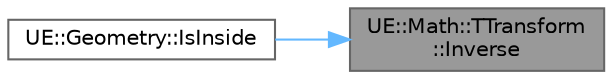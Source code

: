 digraph "UE::Math::TTransform::Inverse"
{
 // INTERACTIVE_SVG=YES
 // LATEX_PDF_SIZE
  bgcolor="transparent";
  edge [fontname=Helvetica,fontsize=10,labelfontname=Helvetica,labelfontsize=10];
  node [fontname=Helvetica,fontsize=10,shape=box,height=0.2,width=0.4];
  rankdir="RL";
  Node1 [id="Node000001",label="UE::Math::TTransform\l::Inverse",height=0.2,width=0.4,color="gray40", fillcolor="grey60", style="filled", fontcolor="black",tooltip="Convert this Transform to inverse."];
  Node1 -> Node2 [id="edge1_Node000001_Node000002",dir="back",color="steelblue1",style="solid",tooltip=" "];
  Node2 [id="Node000002",label="UE::Geometry::IsInside",height=0.2,width=0.4,color="grey40", fillcolor="white", style="filled",URL="$d9/d39/namespaceUE_1_1Geometry.html#a98ba02f9efdf6e4aad9908b5f2422f5e",tooltip="Test if the axis-aligned bounding box of InnerGrid is completely inside the negative region of the si..."];
}
